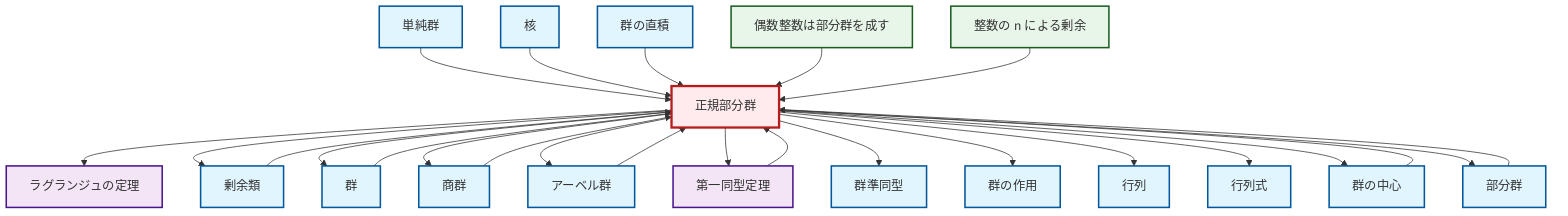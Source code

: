 graph TD
    classDef definition fill:#e1f5fe,stroke:#01579b,stroke-width:2px
    classDef theorem fill:#f3e5f5,stroke:#4a148c,stroke-width:2px
    classDef axiom fill:#fff3e0,stroke:#e65100,stroke-width:2px
    classDef example fill:#e8f5e9,stroke:#1b5e20,stroke-width:2px
    classDef current fill:#ffebee,stroke:#b71c1c,stroke-width:3px
    ex-even-integers-subgroup["偶数整数は部分群を成す"]:::example
    def-direct-product["群の直積"]:::definition
    def-homomorphism["群準同型"]:::definition
    def-matrix["行列"]:::definition
    def-kernel["核"]:::definition
    thm-lagrange["ラグランジュの定理"]:::theorem
    def-coset["剰余類"]:::definition
    def-subgroup["部分群"]:::definition
    thm-first-isomorphism["第一同型定理"]:::theorem
    def-normal-subgroup["正規部分群"]:::definition
    def-determinant["行列式"]:::definition
    def-group["群"]:::definition
    ex-quotient-integers-mod-n["整数の n による剰余"]:::example
    def-quotient-group["商群"]:::definition
    def-abelian-group["アーベル群"]:::definition
    def-center-of-group["群の中心"]:::definition
    def-simple-group["単純群"]:::definition
    def-group-action["群の作用"]:::definition
    def-subgroup --> def-normal-subgroup
    def-center-of-group --> def-normal-subgroup
    def-simple-group --> def-normal-subgroup
    def-normal-subgroup --> thm-lagrange
    def-group --> def-normal-subgroup
    def-normal-subgroup --> def-coset
    def-normal-subgroup --> def-group
    def-kernel --> def-normal-subgroup
    def-normal-subgroup --> def-quotient-group
    thm-first-isomorphism --> def-normal-subgroup
    def-normal-subgroup --> def-abelian-group
    def-direct-product --> def-normal-subgroup
    def-abelian-group --> def-normal-subgroup
    def-coset --> def-normal-subgroup
    def-quotient-group --> def-normal-subgroup
    def-normal-subgroup --> thm-first-isomorphism
    def-normal-subgroup --> def-homomorphism
    ex-even-integers-subgroup --> def-normal-subgroup
    ex-quotient-integers-mod-n --> def-normal-subgroup
    def-normal-subgroup --> def-group-action
    def-normal-subgroup --> def-matrix
    def-normal-subgroup --> def-determinant
    def-normal-subgroup --> def-center-of-group
    def-normal-subgroup --> def-subgroup
    class def-normal-subgroup current